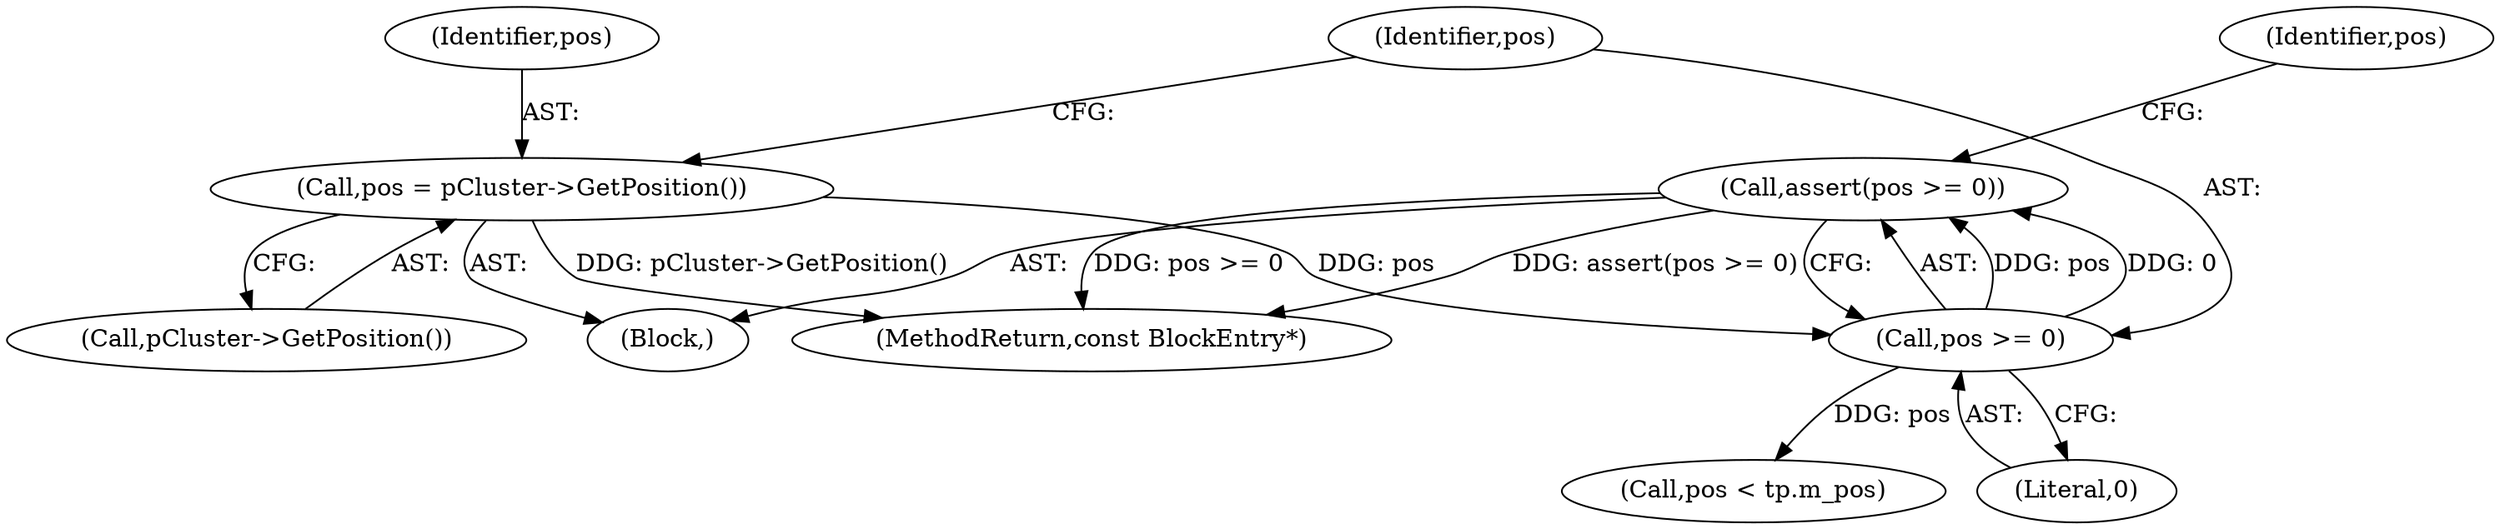 digraph "0_Android_cc274e2abe8b2a6698a5c47d8aa4bb45f1f9538d_12@API" {
"1000155" [label="(Call,assert(pos >= 0))"];
"1000156" [label="(Call,pos >= 0)"];
"1000152" [label="(Call,pos = pCluster->GetPosition())"];
"1000161" [label="(Identifier,pos)"];
"1000157" [label="(Identifier,pos)"];
"1000154" [label="(Call,pCluster->GetPosition())"];
"1000152" [label="(Call,pos = pCluster->GetPosition())"];
"1000153" [label="(Identifier,pos)"];
"1000225" [label="(MethodReturn,const BlockEntry*)"];
"1000156" [label="(Call,pos >= 0)"];
"1000160" [label="(Call,pos < tp.m_pos)"];
"1000158" [label="(Literal,0)"];
"1000155" [label="(Call,assert(pos >= 0))"];
"1000131" [label="(Block,)"];
"1000155" -> "1000131"  [label="AST: "];
"1000155" -> "1000156"  [label="CFG: "];
"1000156" -> "1000155"  [label="AST: "];
"1000161" -> "1000155"  [label="CFG: "];
"1000155" -> "1000225"  [label="DDG: assert(pos >= 0)"];
"1000155" -> "1000225"  [label="DDG: pos >= 0"];
"1000156" -> "1000155"  [label="DDG: pos"];
"1000156" -> "1000155"  [label="DDG: 0"];
"1000156" -> "1000158"  [label="CFG: "];
"1000157" -> "1000156"  [label="AST: "];
"1000158" -> "1000156"  [label="AST: "];
"1000152" -> "1000156"  [label="DDG: pos"];
"1000156" -> "1000160"  [label="DDG: pos"];
"1000152" -> "1000131"  [label="AST: "];
"1000152" -> "1000154"  [label="CFG: "];
"1000153" -> "1000152"  [label="AST: "];
"1000154" -> "1000152"  [label="AST: "];
"1000157" -> "1000152"  [label="CFG: "];
"1000152" -> "1000225"  [label="DDG: pCluster->GetPosition()"];
}
